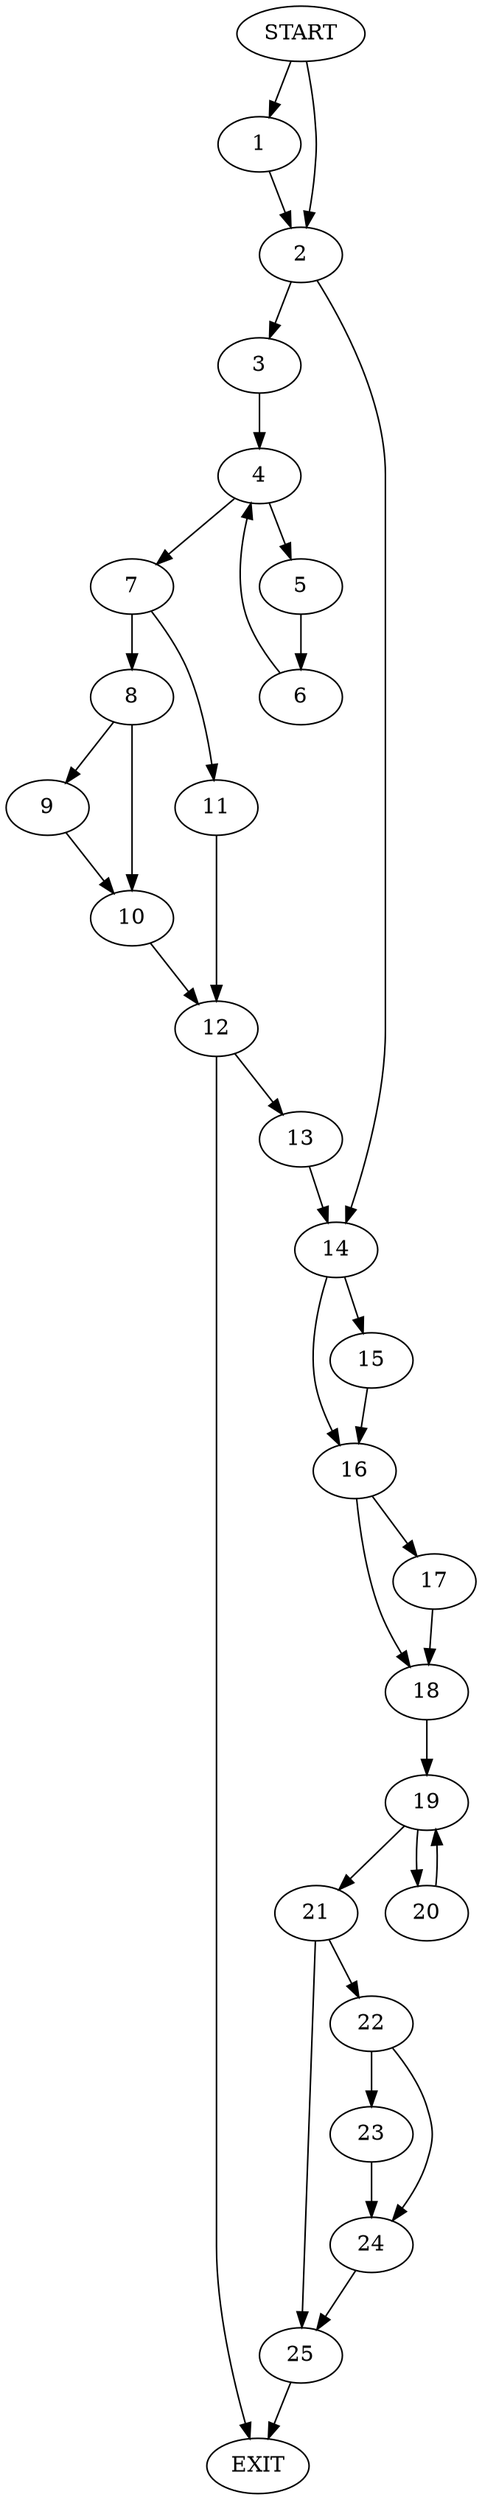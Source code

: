 digraph { 
0 [label="START"];
1;
2;
3;
4;
5;
6;
7;
8;
9;
10;
11;
12;
13;
14;
15;
16;
17;
18;
19;
20;
21;
22;
23;
24;
25;
26[label="EXIT"];
0 -> 1;
0 -> 2;
1 -> 2;
2 -> 3;
2 -> 14;
3 -> 4;
4 -> 5;
4 -> 7;
5 -> 6;
6 -> 4;
7 -> 8;
7 -> 11;
8 -> 10;
8 -> 9;
9 -> 10;
10 -> 12;
11 -> 12;
12 -> 26;
12 -> 13;
13 -> 14;
14 -> 15;
14 -> 16;
15 -> 16;
16 -> 17;
16 -> 18;
17 -> 18;
18 -> 19;
19 -> 20;
19 -> 21;
20 -> 19;
21 -> 22;
21 -> 25;
22 -> 23;
22 -> 24;
23 -> 24;
24 -> 25;
25 -> 26;
}